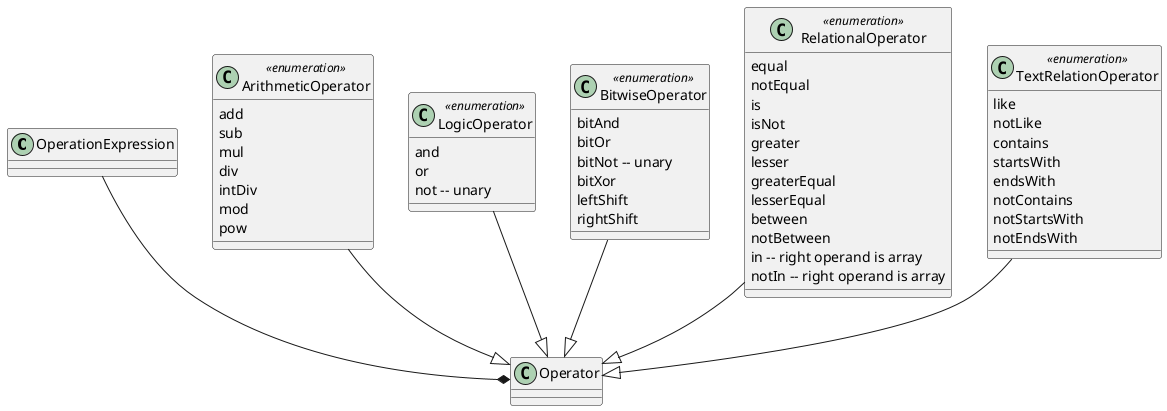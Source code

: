 @startuml
OperationExpression --* Operator

class ArithmeticOperator <<enumeration>>
ArithmeticOperator : add
ArithmeticOperator : sub
ArithmeticOperator : mul
ArithmeticOperator : div
ArithmeticOperator : intDiv
ArithmeticOperator : mod
ArithmeticOperator : pow

ArithmeticOperator --|> Operator

class LogicOperator <<enumeration>>
LogicOperator : and
LogicOperator : or
LogicOperator : not -- unary

LogicOperator --|> Operator

class BitwiseOperator <<enumeration>>
BitwiseOperator : bitAnd
BitwiseOperator : bitOr
BitwiseOperator : bitNot -- unary
BitwiseOperator : bitXor
BitwiseOperator : leftShift
BitwiseOperator : rightShift

BitwiseOperator --|> Operator

class RelationalOperator <<enumeration>>
RelationalOperator : equal
RelationalOperator : notEqual
RelationalOperator : is
RelationalOperator : isNot
RelationalOperator : greater
RelationalOperator : lesser
RelationalOperator : greaterEqual
RelationalOperator : lesserEqual
RelationalOperator : between
RelationalOperator : notBetween
RelationalOperator : in -- right operand is array
RelationalOperator : notIn -- right operand is array

RelationalOperator --|> Operator

class TextRelationOperator <<enumeration>>
TextRelationOperator : like
TextRelationOperator : notLike
TextRelationOperator : contains
TextRelationOperator : startsWith
TextRelationOperator : endsWith
TextRelationOperator : notContains
TextRelationOperator : notStartsWith
TextRelationOperator : notEndsWith

TextRelationOperator --|> Operator
@enduml